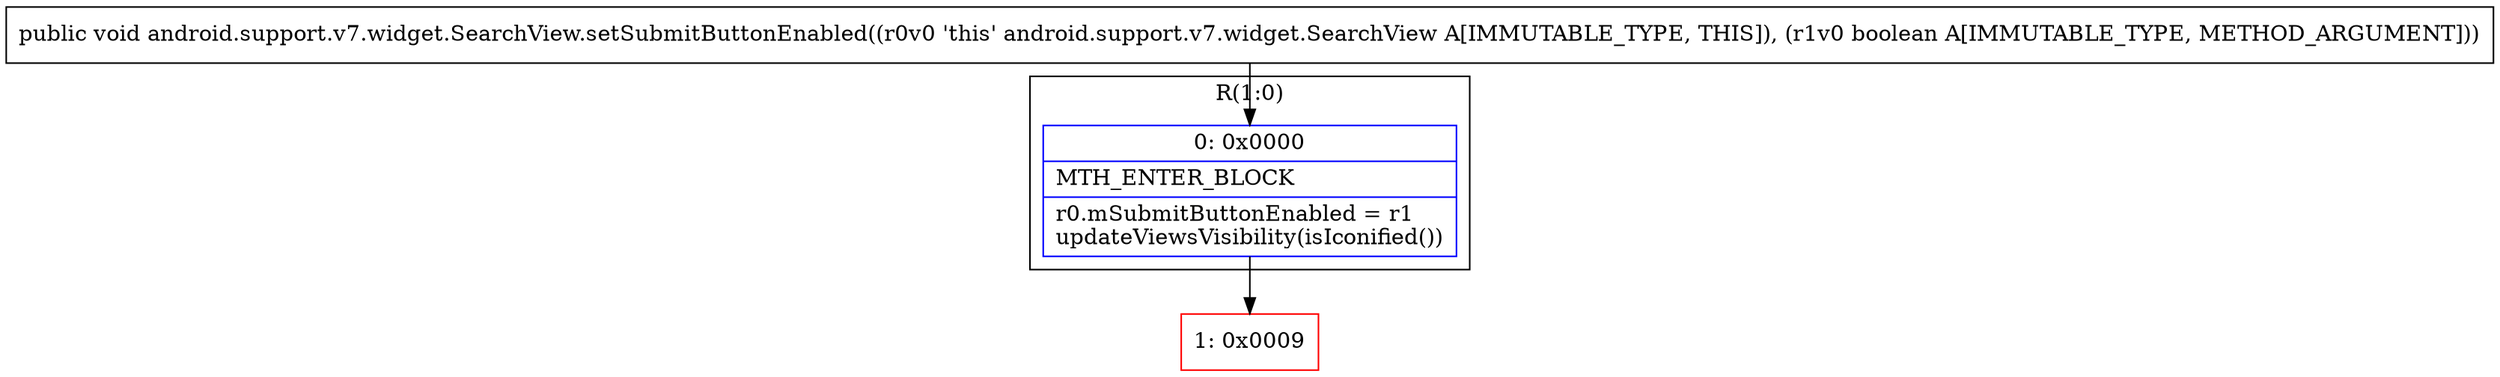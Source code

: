 digraph "CFG forandroid.support.v7.widget.SearchView.setSubmitButtonEnabled(Z)V" {
subgraph cluster_Region_855560247 {
label = "R(1:0)";
node [shape=record,color=blue];
Node_0 [shape=record,label="{0\:\ 0x0000|MTH_ENTER_BLOCK\l|r0.mSubmitButtonEnabled = r1\lupdateViewsVisibility(isIconified())\l}"];
}
Node_1 [shape=record,color=red,label="{1\:\ 0x0009}"];
MethodNode[shape=record,label="{public void android.support.v7.widget.SearchView.setSubmitButtonEnabled((r0v0 'this' android.support.v7.widget.SearchView A[IMMUTABLE_TYPE, THIS]), (r1v0 boolean A[IMMUTABLE_TYPE, METHOD_ARGUMENT])) }"];
MethodNode -> Node_0;
Node_0 -> Node_1;
}


